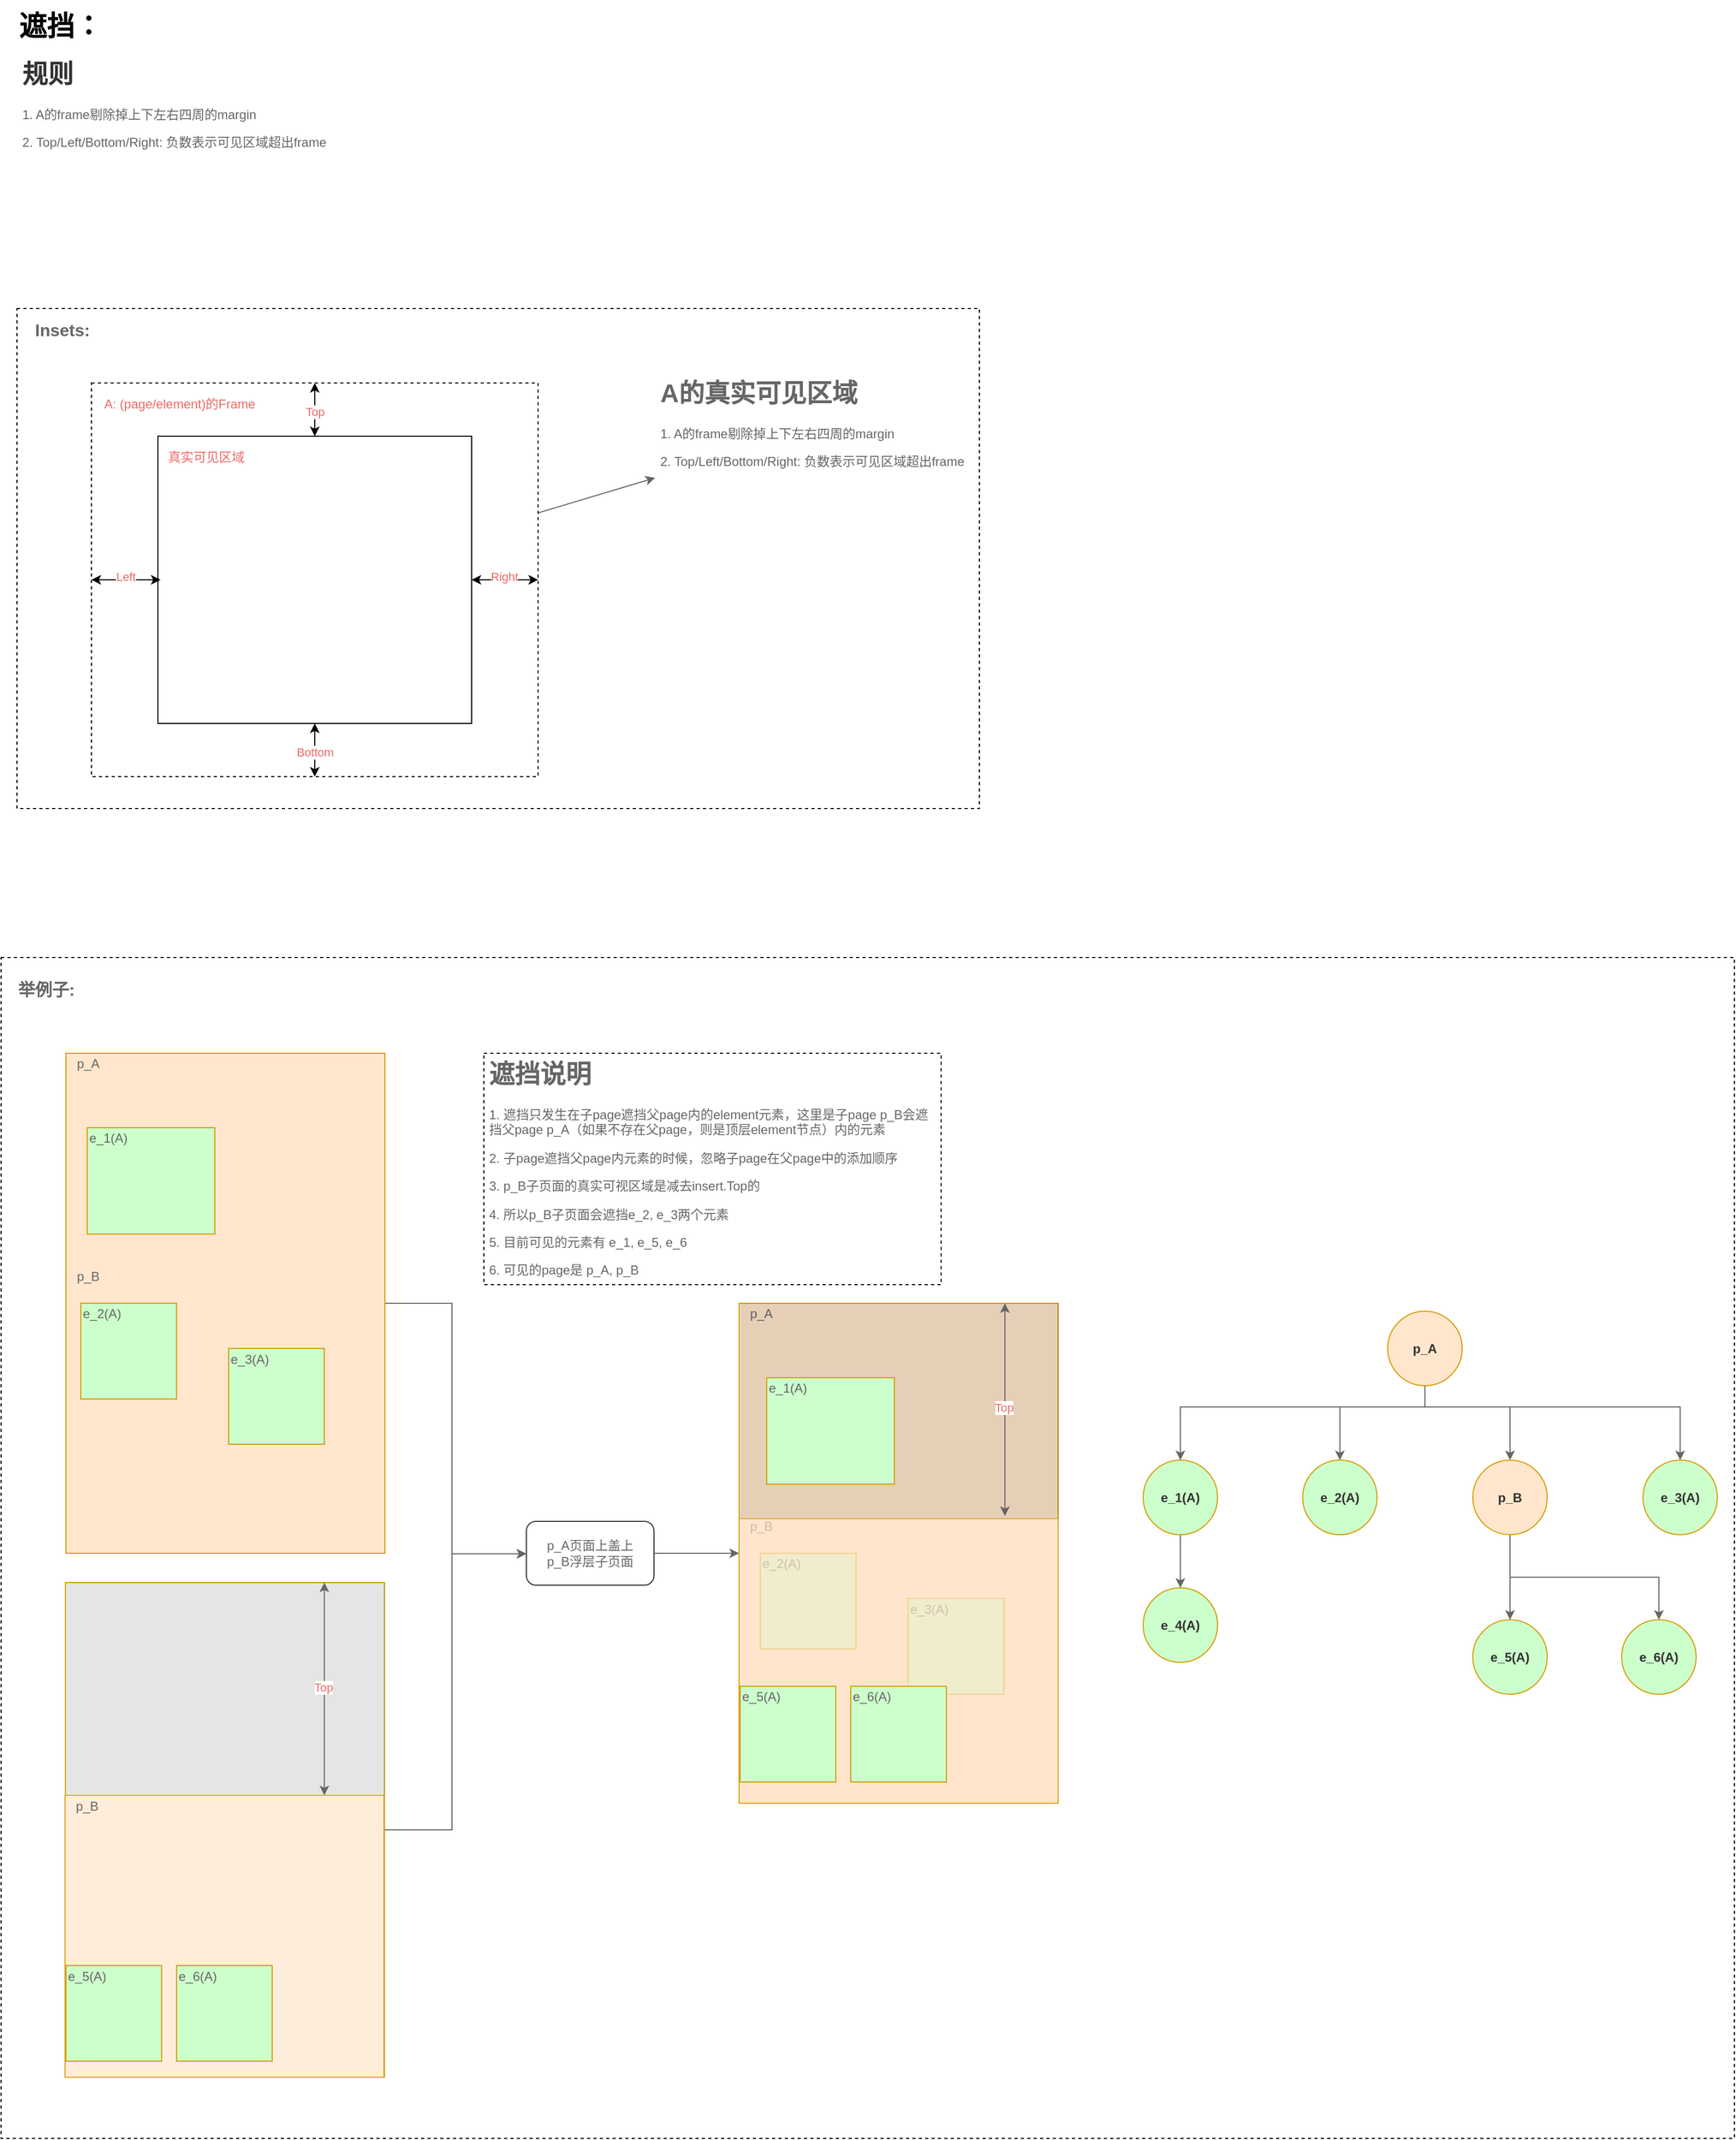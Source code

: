 <mxfile version="14.6.13" type="device"><diagram id="W9jGRxqbMgRnqZbA-XCd" name="Page-1"><mxGraphModel dx="2838" dy="2280" grid="1" gridSize="10" guides="1" tooltips="1" connect="1" arrows="1" fold="1" page="1" pageScale="1" pageWidth="827" pageHeight="1169" math="0" shadow="0"><root><mxCell id="0"/><mxCell id="1" parent="0"/><mxCell id="3qNBonYtIeFeS5FYhXrz-300" value="" style="whiteSpace=wrap;html=1;dashed=1;strokeColor=#000000;fillColor=none;fontColor=#666666;align=center;" parent="1" vertex="1"><mxGeometry x="-800" y="-260" width="1630" height="1110" as="geometry"/></mxCell><mxCell id="3qNBonYtIeFeS5FYhXrz-282" value="" style="whiteSpace=wrap;html=1;dashed=1;strokeColor=#000000;fillColor=none;fontColor=#666666;align=center;" parent="1" vertex="1"><mxGeometry x="-785" y="-870" width="905" height="470" as="geometry"/></mxCell><mxCell id="3qNBonYtIeFeS5FYhXrz-176" style="edgeStyle=orthogonalEdgeStyle;rounded=0;orthogonalLoop=1;jettySize=auto;html=1;strokeColor=#666666;fontColor=#666666;" parent="1" source="3qNBonYtIeFeS5FYhXrz-162" target="3qNBonYtIeFeS5FYhXrz-175" edge="1"><mxGeometry relative="1" as="geometry"/></mxCell><mxCell id="3qNBonYtIeFeS5FYhXrz-162" value="&lt;b&gt;&lt;font color=&quot;#333333&quot;&gt;e_1(A)&lt;/font&gt;&lt;/b&gt;" style="ellipse;whiteSpace=wrap;html=1;aspect=fixed;strokeColor=#d79b00;fillColor=#CCFFCC;" parent="1" vertex="1"><mxGeometry x="274" y="212.5" width="70" height="70" as="geometry"/></mxCell><mxCell id="3qNBonYtIeFeS5FYhXrz-166" style="edgeStyle=orthogonalEdgeStyle;rounded=0;orthogonalLoop=1;jettySize=auto;html=1;strokeColor=#666666;fontColor=#666666;" parent="1" source="3qNBonYtIeFeS5FYhXrz-163" target="3qNBonYtIeFeS5FYhXrz-162" edge="1"><mxGeometry relative="1" as="geometry"><Array as="points"><mxPoint x="539" y="162.5"/><mxPoint x="309" y="162.5"/></Array></mxGeometry></mxCell><mxCell id="3qNBonYtIeFeS5FYhXrz-167" style="edgeStyle=orthogonalEdgeStyle;rounded=0;orthogonalLoop=1;jettySize=auto;html=1;strokeColor=#666666;fontColor=#666666;" parent="1" source="3qNBonYtIeFeS5FYhXrz-163" target="3qNBonYtIeFeS5FYhXrz-164" edge="1"><mxGeometry relative="1" as="geometry"><Array as="points"><mxPoint x="539" y="162.5"/><mxPoint x="459" y="162.5"/></Array></mxGeometry></mxCell><mxCell id="3qNBonYtIeFeS5FYhXrz-168" style="edgeStyle=orthogonalEdgeStyle;rounded=0;orthogonalLoop=1;jettySize=auto;html=1;strokeColor=#666666;fontColor=#666666;" parent="1" source="3qNBonYtIeFeS5FYhXrz-163" target="3qNBonYtIeFeS5FYhXrz-165" edge="1"><mxGeometry relative="1" as="geometry"><Array as="points"><mxPoint x="539" y="162.5"/><mxPoint x="619" y="162.5"/></Array></mxGeometry></mxCell><mxCell id="3qNBonYtIeFeS5FYhXrz-170" style="edgeStyle=orthogonalEdgeStyle;rounded=0;orthogonalLoop=1;jettySize=auto;html=1;strokeColor=#666666;fontColor=#666666;" parent="1" source="3qNBonYtIeFeS5FYhXrz-163" target="3qNBonYtIeFeS5FYhXrz-169" edge="1"><mxGeometry relative="1" as="geometry"><Array as="points"><mxPoint x="539" y="162.5"/><mxPoint x="779" y="162.5"/></Array></mxGeometry></mxCell><mxCell id="3qNBonYtIeFeS5FYhXrz-163" value="&lt;b&gt;&lt;font color=&quot;#333333&quot;&gt;p_A&lt;/font&gt;&lt;/b&gt;" style="ellipse;whiteSpace=wrap;html=1;aspect=fixed;strokeColor=#d79b00;fillColor=#ffe6cc;" parent="1" vertex="1"><mxGeometry x="504" y="72.5" width="70" height="70" as="geometry"/></mxCell><mxCell id="3qNBonYtIeFeS5FYhXrz-164" value="&lt;b&gt;&lt;font color=&quot;#333333&quot;&gt;e_2(A)&lt;/font&gt;&lt;/b&gt;" style="ellipse;whiteSpace=wrap;html=1;aspect=fixed;strokeColor=#d79b00;fillColor=#CCFFCC;" parent="1" vertex="1"><mxGeometry x="424" y="212.5" width="70" height="70" as="geometry"/></mxCell><mxCell id="3qNBonYtIeFeS5FYhXrz-186" style="edgeStyle=orthogonalEdgeStyle;rounded=0;orthogonalLoop=1;jettySize=auto;html=1;strokeColor=#666666;fontColor=#666666;" parent="1" source="3qNBonYtIeFeS5FYhXrz-165" target="3qNBonYtIeFeS5FYhXrz-184" edge="1"><mxGeometry relative="1" as="geometry"/></mxCell><mxCell id="3qNBonYtIeFeS5FYhXrz-187" style="edgeStyle=orthogonalEdgeStyle;rounded=0;orthogonalLoop=1;jettySize=auto;html=1;strokeColor=#666666;fontColor=#666666;" parent="1" source="3qNBonYtIeFeS5FYhXrz-165" target="3qNBonYtIeFeS5FYhXrz-185" edge="1"><mxGeometry relative="1" as="geometry"><Array as="points"><mxPoint x="619" y="322.5"/><mxPoint x="759" y="322.5"/></Array></mxGeometry></mxCell><mxCell id="3qNBonYtIeFeS5FYhXrz-165" value="&lt;b&gt;&lt;font color=&quot;#333333&quot;&gt;p_B&lt;/font&gt;&lt;/b&gt;" style="ellipse;whiteSpace=wrap;html=1;aspect=fixed;strokeColor=#d79b00;fillColor=#ffe6cc;" parent="1" vertex="1"><mxGeometry x="584" y="212.5" width="70" height="70" as="geometry"/></mxCell><mxCell id="3qNBonYtIeFeS5FYhXrz-169" value="&lt;b&gt;&lt;font color=&quot;#333333&quot;&gt;e_3(A)&lt;/font&gt;&lt;/b&gt;" style="ellipse;whiteSpace=wrap;html=1;aspect=fixed;strokeColor=#d79b00;fillColor=#CCFFCC;" parent="1" vertex="1"><mxGeometry x="744" y="212.5" width="70" height="70" as="geometry"/></mxCell><mxCell id="3qNBonYtIeFeS5FYhXrz-175" value="&lt;b&gt;&lt;font color=&quot;#333333&quot;&gt;e_4(A)&lt;/font&gt;&lt;/b&gt;" style="ellipse;whiteSpace=wrap;html=1;aspect=fixed;strokeColor=#d79b00;fillColor=#CCFFCC;" parent="1" vertex="1"><mxGeometry x="274" y="332.5" width="70" height="70" as="geometry"/></mxCell><mxCell id="3qNBonYtIeFeS5FYhXrz-184" value="&lt;b&gt;&lt;font color=&quot;#333333&quot;&gt;e_5(A)&lt;/font&gt;&lt;/b&gt;" style="ellipse;whiteSpace=wrap;html=1;aspect=fixed;strokeColor=#d79b00;fillColor=#CCFFCC;" parent="1" vertex="1"><mxGeometry x="584" y="362.5" width="70" height="70" as="geometry"/></mxCell><mxCell id="3qNBonYtIeFeS5FYhXrz-185" value="&lt;b&gt;&lt;font color=&quot;#333333&quot;&gt;e_6(A)&lt;/font&gt;&lt;/b&gt;" style="ellipse;whiteSpace=wrap;html=1;aspect=fixed;strokeColor=#d79b00;fillColor=#CCFFCC;" parent="1" vertex="1"><mxGeometry x="724" y="362.5" width="70" height="70" as="geometry"/></mxCell><mxCell id="3qNBonYtIeFeS5FYhXrz-228" style="edgeStyle=orthogonalEdgeStyle;rounded=0;orthogonalLoop=1;jettySize=auto;html=1;strokeColor=#666666;fontColor=#666666;" parent="1" source="3qNBonYtIeFeS5FYhXrz-194" target="3qNBonYtIeFeS5FYhXrz-230" edge="1"><mxGeometry relative="1" as="geometry"><mxPoint x="-176" y="317.5" as="targetPoint"/><Array as="points"><mxPoint x="-376" y="65.5"/><mxPoint x="-376" y="300.5"/></Array></mxGeometry></mxCell><mxCell id="3qNBonYtIeFeS5FYhXrz-194" value="" style="whiteSpace=wrap;html=1;fontColor=#666666;align=left;strokeColor=#D79B00;fillColor=#FFE6CC;" parent="1" vertex="1"><mxGeometry x="-739" y="-170" width="300" height="470" as="geometry"/></mxCell><mxCell id="3qNBonYtIeFeS5FYhXrz-195" value="p_A" style="text;html=1;fillColor=none;align=center;verticalAlign=middle;whiteSpace=wrap;rounded=0;fontColor=#666666;" parent="1" vertex="1"><mxGeometry x="-738.5" y="-170" width="40" height="20" as="geometry"/></mxCell><mxCell id="3qNBonYtIeFeS5FYhXrz-196" value="" style="whiteSpace=wrap;html=1;fontColor=#666666;align=center;fillColor=#CCFFCC;strokeColor=#D79B00;" parent="1" vertex="1"><mxGeometry x="-719" y="-100" width="120" height="100" as="geometry"/></mxCell><mxCell id="3qNBonYtIeFeS5FYhXrz-197" value="&lt;br&gt;" style="whiteSpace=wrap;html=1;fontColor=#666666;align=center;fillColor=#CCFFCC;strokeColor=#D79B00;" parent="1" vertex="1"><mxGeometry x="-725" y="65" width="90" height="90" as="geometry"/></mxCell><mxCell id="3qNBonYtIeFeS5FYhXrz-198" value="e_1(A)" style="text;html=1;fillColor=none;align=center;verticalAlign=middle;whiteSpace=wrap;rounded=0;fontColor=#666666;" parent="1" vertex="1"><mxGeometry x="-719" y="-100" width="40" height="20" as="geometry"/></mxCell><mxCell id="3qNBonYtIeFeS5FYhXrz-199" value="e_2(A)" style="text;html=1;fillColor=none;align=center;verticalAlign=middle;whiteSpace=wrap;rounded=0;fontColor=#666666;" parent="1" vertex="1"><mxGeometry x="-725" y="65" width="40" height="20" as="geometry"/></mxCell><mxCell id="3qNBonYtIeFeS5FYhXrz-200" value="" style="whiteSpace=wrap;html=1;fontColor=#666666;align=center;fillColor=#CCFFCC;strokeColor=#D79B00;" parent="1" vertex="1"><mxGeometry x="-586" y="107.5" width="90" height="90" as="geometry"/></mxCell><mxCell id="3qNBonYtIeFeS5FYhXrz-201" value="e_3(A)" style="text;html=1;fillColor=none;align=center;verticalAlign=middle;whiteSpace=wrap;rounded=0;fontColor=#666666;" parent="1" vertex="1"><mxGeometry x="-586" y="107.5" width="40" height="20" as="geometry"/></mxCell><mxCell id="3qNBonYtIeFeS5FYhXrz-203" value="p_B" style="text;html=1;fillColor=none;align=center;verticalAlign=middle;whiteSpace=wrap;rounded=0;fontColor=#666666;" parent="1" vertex="1"><mxGeometry x="-738" y="30" width="40" height="20" as="geometry"/></mxCell><mxCell id="3qNBonYtIeFeS5FYhXrz-226" style="edgeStyle=orthogonalEdgeStyle;rounded=0;orthogonalLoop=1;jettySize=auto;html=1;strokeColor=#666666;fontColor=#666666;" parent="1" source="3qNBonYtIeFeS5FYhXrz-217" target="3qNBonYtIeFeS5FYhXrz-230" edge="1"><mxGeometry relative="1" as="geometry"><mxPoint x="-176" y="317.5" as="targetPoint"/><Array as="points"><mxPoint x="-376" y="560.5"/><mxPoint x="-376" y="300.5"/></Array></mxGeometry></mxCell><mxCell id="3qNBonYtIeFeS5FYhXrz-217" value="" style="whiteSpace=wrap;html=1;fontColor=#666666;align=left;strokeColor=#D79B00;fillColor=none;" parent="1" vertex="1"><mxGeometry x="-739.5" y="327.5" width="300" height="465" as="geometry"/></mxCell><mxCell id="3qNBonYtIeFeS5FYhXrz-218" value="" style="whiteSpace=wrap;html=1;fontColor=#666666;align=left;strokeColor=#D79B00;fillColor=#FFE6CC;opacity=70;" parent="1" vertex="1"><mxGeometry x="-740" y="527.5" width="300" height="265" as="geometry"/></mxCell><mxCell id="3qNBonYtIeFeS5FYhXrz-219" value="p_B" style="text;html=1;fillColor=none;align=center;verticalAlign=middle;whiteSpace=wrap;rounded=0;fontColor=#666666;" parent="1" vertex="1"><mxGeometry x="-739" y="527.5" width="40" height="20" as="geometry"/></mxCell><mxCell id="3qNBonYtIeFeS5FYhXrz-220" value="&lt;br&gt;" style="whiteSpace=wrap;html=1;fontColor=#666666;align=center;fillColor=#CCFFCC;strokeColor=#D79B00;" parent="1" vertex="1"><mxGeometry x="-739" y="687.5" width="90" height="90" as="geometry"/></mxCell><mxCell id="3qNBonYtIeFeS5FYhXrz-221" value="e_5(A)" style="text;html=1;fillColor=none;align=center;verticalAlign=middle;whiteSpace=wrap;rounded=0;fontColor=#666666;" parent="1" vertex="1"><mxGeometry x="-739" y="687.5" width="40" height="20" as="geometry"/></mxCell><mxCell id="3qNBonYtIeFeS5FYhXrz-222" value="&lt;br&gt;" style="whiteSpace=wrap;html=1;fontColor=#666666;align=center;fillColor=#CCFFCC;strokeColor=#D79B00;" parent="1" vertex="1"><mxGeometry x="-635" y="687.5" width="90" height="90" as="geometry"/></mxCell><mxCell id="3qNBonYtIeFeS5FYhXrz-223" value="" style="whiteSpace=wrap;html=1;fontColor=#666666;align=left;opacity=10;strokeColor=none;fillColor=#000000;" parent="1" vertex="1"><mxGeometry x="-739" y="327.5" width="300" height="200" as="geometry"/></mxCell><mxCell id="3qNBonYtIeFeS5FYhXrz-250" style="edgeStyle=orthogonalEdgeStyle;rounded=0;orthogonalLoop=1;jettySize=auto;html=1;strokeColor=#666666;fontColor=#666666;" parent="1" source="3qNBonYtIeFeS5FYhXrz-230" target="3qNBonYtIeFeS5FYhXrz-231" edge="1"><mxGeometry relative="1" as="geometry"/></mxCell><mxCell id="3qNBonYtIeFeS5FYhXrz-230" value="&lt;span&gt;p_A页面上盖上&lt;/span&gt;&lt;br&gt;&lt;span&gt;p_B浮层子页面&lt;/span&gt;" style="rounded=1;whiteSpace=wrap;html=1;strokeColor=#333333;fillColor=none;fontColor=#666666;align=center;" parent="1" vertex="1"><mxGeometry x="-306" y="270" width="120" height="60" as="geometry"/></mxCell><mxCell id="3qNBonYtIeFeS5FYhXrz-231" value="" style="whiteSpace=wrap;html=1;fontColor=#666666;align=left;strokeColor=#D79B00;fillColor=#FFE6CC;" parent="1" vertex="1"><mxGeometry x="-106" y="65" width="300" height="470" as="geometry"/></mxCell><mxCell id="3qNBonYtIeFeS5FYhXrz-232" value="p_A" style="text;html=1;fillColor=none;align=center;verticalAlign=middle;whiteSpace=wrap;rounded=0;fontColor=#666666;" parent="1" vertex="1"><mxGeometry x="-105.5" y="65" width="40" height="20" as="geometry"/></mxCell><mxCell id="3qNBonYtIeFeS5FYhXrz-239" value="p_B" style="text;html=1;fillColor=none;align=center;verticalAlign=middle;whiteSpace=wrap;rounded=0;fontColor=#666666;" parent="1" vertex="1"><mxGeometry x="-105" y="265" width="40" height="20" as="geometry"/></mxCell><mxCell id="3qNBonYtIeFeS5FYhXrz-253" value="p_B" style="text;html=1;fillColor=none;align=center;verticalAlign=middle;whiteSpace=wrap;rounded=0;fontColor=#666666;" parent="1" vertex="1"><mxGeometry x="-105" y="265" width="40" height="20" as="geometry"/></mxCell><mxCell id="3qNBonYtIeFeS5FYhXrz-257" value="" style="whiteSpace=wrap;html=1;fontColor=#666666;align=left;opacity=10;strokeColor=none;fillColor=#000000;" parent="1" vertex="1"><mxGeometry x="-105" y="65" width="300" height="202.5" as="geometry"/></mxCell><mxCell id="3qNBonYtIeFeS5FYhXrz-258" value="e_6(A)" style="text;html=1;fillColor=none;align=center;verticalAlign=middle;whiteSpace=wrap;rounded=0;fontColor=#666666;" parent="1" vertex="1"><mxGeometry x="-635" y="687.5" width="40" height="20" as="geometry"/></mxCell><mxCell id="3qNBonYtIeFeS5FYhXrz-260" value="&lt;h1&gt;遮挡说明&lt;/h1&gt;&lt;p&gt;1. 遮挡只发生在子page遮挡父page内的element元素，这里是子page p_B会遮挡父page p_A（如果不存在父page，则是顶层element节点）内的元素&lt;/p&gt;&lt;p&gt;2. 子page遮挡父page内元素的时候，忽略子page在父page中的添加顺序&lt;br&gt;&lt;/p&gt;&lt;p&gt;3. p_B子页面的真实可视区域是减去insert.Top的&lt;br&gt;&lt;/p&gt;&lt;p&gt;4. 所以p_B子页面会遮挡e_2, e_3两个元素&lt;/p&gt;&lt;p&gt;5. 目前可见的元素有 e_1, e_5, e_6&lt;br&gt;&lt;/p&gt;&lt;p&gt;6. 可见的page是 p_A, p_B&lt;/p&gt;" style="text;html=1;fillColor=none;spacing=5;spacingTop=-20;whiteSpace=wrap;overflow=hidden;rounded=0;align=left;fontColor=#666666;strokeColor=#000000;dashed=1;" parent="1" vertex="1"><mxGeometry x="-346" y="-170" width="430" height="217.5" as="geometry"/></mxCell><mxCell id="3qNBonYtIeFeS5FYhXrz-264" value="" style="whiteSpace=wrap;html=1;fontColor=#666666;align=center;fillColor=#CCFFCC;strokeColor=#D79B00;" parent="1" vertex="1"><mxGeometry x="-80" y="135" width="120" height="100" as="geometry"/></mxCell><mxCell id="3qNBonYtIeFeS5FYhXrz-265" value="&lt;br&gt;" style="whiteSpace=wrap;html=1;fontColor=#666666;align=center;fillColor=#CCFFCC;strokeColor=#D79B00;" parent="1" vertex="1"><mxGeometry x="-86" y="300" width="90" height="90" as="geometry"/></mxCell><mxCell id="3qNBonYtIeFeS5FYhXrz-266" value="e_1(A)" style="text;html=1;fillColor=none;align=center;verticalAlign=middle;whiteSpace=wrap;rounded=0;fontColor=#666666;" parent="1" vertex="1"><mxGeometry x="-80" y="135" width="40" height="20" as="geometry"/></mxCell><mxCell id="3qNBonYtIeFeS5FYhXrz-267" value="e_2(A)" style="text;html=1;fillColor=none;align=center;verticalAlign=middle;whiteSpace=wrap;rounded=0;fontColor=#666666;" parent="1" vertex="1"><mxGeometry x="-86" y="300" width="40" height="20" as="geometry"/></mxCell><mxCell id="3qNBonYtIeFeS5FYhXrz-268" value="" style="whiteSpace=wrap;html=1;fontColor=#666666;align=center;fillColor=#CCFFCC;strokeColor=#D79B00;" parent="1" vertex="1"><mxGeometry x="53" y="342.5" width="90" height="90" as="geometry"/></mxCell><mxCell id="3qNBonYtIeFeS5FYhXrz-269" value="e_3(A)" style="text;html=1;fillColor=none;align=center;verticalAlign=middle;whiteSpace=wrap;rounded=0;fontColor=#666666;" parent="1" vertex="1"><mxGeometry x="53" y="342.5" width="40" height="20" as="geometry"/></mxCell><mxCell id="3qNBonYtIeFeS5FYhXrz-270" value="" style="whiteSpace=wrap;html=1;fontColor=#666666;align=left;strokeColor=#D79B00;fillColor=#FFE6CC;opacity=70;" parent="1" vertex="1"><mxGeometry x="-106" y="267.5" width="300" height="267.5" as="geometry"/></mxCell><mxCell id="3qNBonYtIeFeS5FYhXrz-271" value="&lt;br&gt;" style="whiteSpace=wrap;html=1;fontColor=#666666;align=center;fillColor=#CCFFCC;strokeColor=#D79B00;" parent="1" vertex="1"><mxGeometry x="-105" y="425" width="90" height="90" as="geometry"/></mxCell><mxCell id="3qNBonYtIeFeS5FYhXrz-272" value="e_5(A)" style="text;html=1;fillColor=none;align=center;verticalAlign=middle;whiteSpace=wrap;rounded=0;fontColor=#666666;" parent="1" vertex="1"><mxGeometry x="-105" y="425" width="40" height="20" as="geometry"/></mxCell><mxCell id="3qNBonYtIeFeS5FYhXrz-273" value="&lt;br&gt;" style="whiteSpace=wrap;html=1;fontColor=#666666;align=center;fillColor=#CCFFCC;strokeColor=#D79B00;" parent="1" vertex="1"><mxGeometry x="-1" y="425" width="90" height="90" as="geometry"/></mxCell><mxCell id="3qNBonYtIeFeS5FYhXrz-274" value="e_6(A)" style="text;html=1;fillColor=none;align=center;verticalAlign=middle;whiteSpace=wrap;rounded=0;fontColor=#666666;" parent="1" vertex="1"><mxGeometry x="-1" y="425" width="40" height="20" as="geometry"/></mxCell><mxCell id="3qNBonYtIeFeS5FYhXrz-275" value="" style="endArrow=classic;startArrow=classic;html=1;strokeColor=#666666;fontColor=#666666;" parent="1" edge="1"><mxGeometry width="50" height="50" relative="1" as="geometry"><mxPoint x="-496" y="527.5" as="sourcePoint"/><mxPoint x="-496" y="327.5" as="targetPoint"/></mxGeometry></mxCell><mxCell id="3qNBonYtIeFeS5FYhXrz-276" value="&lt;font color=&quot;#ea6b66&quot;&gt;Top&lt;/font&gt;" style="edgeLabel;html=1;align=center;verticalAlign=middle;resizable=0;points=[];fontColor=#666666;" parent="3qNBonYtIeFeS5FYhXrz-275" vertex="1" connectable="0"><mxGeometry x="0.02" y="1" relative="1" as="geometry"><mxPoint as="offset"/></mxGeometry></mxCell><mxCell id="3qNBonYtIeFeS5FYhXrz-277" value="" style="endArrow=classic;startArrow=classic;html=1;strokeColor=#666666;fontColor=#666666;" parent="1" edge="1"><mxGeometry width="50" height="50" relative="1" as="geometry"><mxPoint x="144" y="265" as="sourcePoint"/><mxPoint x="144" y="65" as="targetPoint"/></mxGeometry></mxCell><mxCell id="3qNBonYtIeFeS5FYhXrz-278" value="&lt;font color=&quot;#ea6b66&quot;&gt;Top&lt;/font&gt;" style="edgeLabel;html=1;align=center;verticalAlign=middle;resizable=0;points=[];fontColor=#666666;" parent="3qNBonYtIeFeS5FYhXrz-277" vertex="1" connectable="0"><mxGeometry x="0.02" y="1" relative="1" as="geometry"><mxPoint as="offset"/></mxGeometry></mxCell><mxCell id="3qNBonYtIeFeS5FYhXrz-281" value="&lt;b&gt;&lt;font style=&quot;font-size: 26px&quot;&gt;遮挡：&lt;/font&gt;&lt;/b&gt;" style="text;html=1;strokeColor=none;fillColor=none;align=left;verticalAlign=middle;whiteSpace=wrap;rounded=0;" parent="1" vertex="1"><mxGeometry x="-785" y="-1160" width="440" height="50" as="geometry"/></mxCell><mxCell id="3qNBonYtIeFeS5FYhXrz-283" style="rounded=0;orthogonalLoop=1;jettySize=auto;html=1;fontColor=#666666;strokeColor=#666666;" parent="1" source="3qNBonYtIeFeS5FYhXrz-284" target="3qNBonYtIeFeS5FYhXrz-297" edge="1"><mxGeometry relative="1" as="geometry"><mxPoint x="-225" y="-691.087" as="targetPoint"/></mxGeometry></mxCell><mxCell id="3qNBonYtIeFeS5FYhXrz-284" value="" style="rounded=0;whiteSpace=wrap;html=1;fontColor=#EA6B66;align=left;dashed=1;" parent="1" vertex="1"><mxGeometry x="-715" y="-800" width="420" height="370" as="geometry"/></mxCell><mxCell id="3qNBonYtIeFeS5FYhXrz-285" value="" style="rounded=0;whiteSpace=wrap;html=1;fontColor=#EA6B66;align=left;" parent="1" vertex="1"><mxGeometry x="-652.5" y="-750" width="295" height="270" as="geometry"/></mxCell><mxCell id="3qNBonYtIeFeS5FYhXrz-286" value="" style="endArrow=classic;startArrow=classic;html=1;fontColor=#EA6B66;exitX=0.5;exitY=0;exitDx=0;exitDy=0;entryX=0.5;entryY=0;entryDx=0;entryDy=0;" parent="1" source="3qNBonYtIeFeS5FYhXrz-285" target="3qNBonYtIeFeS5FYhXrz-284" edge="1"><mxGeometry width="50" height="50" relative="1" as="geometry"><mxPoint x="-515" y="-820" as="sourcePoint"/><mxPoint x="-465" y="-870" as="targetPoint"/></mxGeometry></mxCell><mxCell id="3qNBonYtIeFeS5FYhXrz-287" value="Top" style="edgeLabel;html=1;align=center;verticalAlign=middle;resizable=0;points=[];fontColor=#EA6B66;" parent="3qNBonYtIeFeS5FYhXrz-286" vertex="1" connectable="0"><mxGeometry x="-0.08" y="-3" relative="1" as="geometry"><mxPoint x="-3" as="offset"/></mxGeometry></mxCell><mxCell id="3qNBonYtIeFeS5FYhXrz-288" value="" style="endArrow=classic;startArrow=classic;html=1;fontColor=#EA6B66;exitX=0.5;exitY=1;exitDx=0;exitDy=0;entryX=0.5;entryY=1;entryDx=0;entryDy=0;" parent="1" source="3qNBonYtIeFeS5FYhXrz-284" target="3qNBonYtIeFeS5FYhXrz-285" edge="1"><mxGeometry width="50" height="50" relative="1" as="geometry"><mxPoint x="-475" y="-420" as="sourcePoint"/><mxPoint x="-475" y="-470" as="targetPoint"/></mxGeometry></mxCell><mxCell id="3qNBonYtIeFeS5FYhXrz-289" value="Bottom" style="edgeLabel;html=1;align=center;verticalAlign=middle;resizable=0;points=[];fontColor=#EA6B66;" parent="3qNBonYtIeFeS5FYhXrz-288" vertex="1" connectable="0"><mxGeometry x="-0.08" y="-3" relative="1" as="geometry"><mxPoint x="-3" as="offset"/></mxGeometry></mxCell><mxCell id="3qNBonYtIeFeS5FYhXrz-290" value="" style="endArrow=classic;startArrow=classic;html=1;fontColor=#EA6B66;exitX=1;exitY=0.5;exitDx=0;exitDy=0;entryX=1;entryY=0.5;entryDx=0;entryDy=0;" parent="1" source="3qNBonYtIeFeS5FYhXrz-284" target="3qNBonYtIeFeS5FYhXrz-285" edge="1"><mxGeometry width="50" height="50" relative="1" as="geometry"><mxPoint x="-265" y="-570" as="sourcePoint"/><mxPoint x="-265" y="-620" as="targetPoint"/></mxGeometry></mxCell><mxCell id="3qNBonYtIeFeS5FYhXrz-291" value="Right" style="edgeLabel;html=1;align=center;verticalAlign=middle;resizable=0;points=[];fontColor=#EA6B66;" parent="3qNBonYtIeFeS5FYhXrz-290" vertex="1" connectable="0"><mxGeometry x="-0.08" y="-3" relative="1" as="geometry"><mxPoint x="-3" as="offset"/></mxGeometry></mxCell><mxCell id="3qNBonYtIeFeS5FYhXrz-292" value="" style="endArrow=classic;startArrow=classic;html=1;fontColor=#EA6B66;" parent="1" edge="1"><mxGeometry width="50" height="50" relative="1" as="geometry"><mxPoint x="-650" y="-615" as="sourcePoint"/><mxPoint x="-715" y="-615" as="targetPoint"/></mxGeometry></mxCell><mxCell id="3qNBonYtIeFeS5FYhXrz-293" value="Left" style="edgeLabel;html=1;align=center;verticalAlign=middle;resizable=0;points=[];fontColor=#EA6B66;" parent="3qNBonYtIeFeS5FYhXrz-292" vertex="1" connectable="0"><mxGeometry x="-0.08" y="-3" relative="1" as="geometry"><mxPoint x="-3" as="offset"/></mxGeometry></mxCell><mxCell id="3qNBonYtIeFeS5FYhXrz-294" value="真实可见区域" style="text;html=1;strokeColor=none;fillColor=none;align=left;verticalAlign=middle;whiteSpace=wrap;rounded=0;fontColor=#EA6B66;" parent="1" vertex="1"><mxGeometry x="-645" y="-740" width="80" height="20" as="geometry"/></mxCell><mxCell id="3qNBonYtIeFeS5FYhXrz-295" value="A: (page/element)的Frame" style="text;html=1;strokeColor=none;fillColor=none;align=left;verticalAlign=middle;whiteSpace=wrap;rounded=0;fontColor=#EA6B66;" parent="1" vertex="1"><mxGeometry x="-705" y="-790" width="160" height="20" as="geometry"/></mxCell><mxCell id="3qNBonYtIeFeS5FYhXrz-297" value="&lt;h1&gt;A的真实可见区域&lt;/h1&gt;&lt;p&gt;1. A的frame剔除掉上下左右四周的margin&lt;br&gt;&lt;/p&gt;&lt;p&gt;2. Top/Left/Bottom/Right: 负数表示可见区域超出frame&lt;/p&gt;" style="text;html=1;strokeColor=none;fillColor=none;spacing=5;spacingTop=-20;whiteSpace=wrap;overflow=hidden;rounded=0;align=left;fontColor=#666666;" parent="1" vertex="1"><mxGeometry x="-185" y="-810" width="295" height="110" as="geometry"/></mxCell><mxCell id="3qNBonYtIeFeS5FYhXrz-298" value="&lt;b&gt;&lt;font style=&quot;font-size: 16px&quot;&gt;Insets:&lt;/font&gt;&lt;/b&gt;" style="text;html=1;strokeColor=none;fillColor=none;align=left;verticalAlign=middle;whiteSpace=wrap;rounded=0;dashed=1;fontColor=#666666;" parent="1" vertex="1"><mxGeometry x="-770" y="-860" width="200" height="20" as="geometry"/></mxCell><mxCell id="3qNBonYtIeFeS5FYhXrz-301" value="&lt;span style=&quot;font-size: 16px&quot;&gt;&lt;b&gt;举例子:&lt;/b&gt;&lt;/span&gt;" style="text;html=1;strokeColor=none;fillColor=none;align=left;verticalAlign=middle;whiteSpace=wrap;rounded=0;dashed=1;fontColor=#666666;" parent="1" vertex="1"><mxGeometry x="-786" y="-240" width="200" height="20" as="geometry"/></mxCell><mxCell id="qO7bGKCvVDHLT_S1F4Xk-1" value="&lt;h1&gt;&lt;font color=&quot;#333333&quot;&gt;规则&lt;/font&gt;&lt;/h1&gt;&lt;p&gt;1. A的frame剔除掉上下左右四周的margin&lt;br&gt;&lt;/p&gt;&lt;p&gt;2. Top/Left/Bottom/Right: 负数表示可见区域超出frame&lt;/p&gt;" style="text;html=1;strokeColor=none;fillColor=none;spacing=5;spacingTop=-20;whiteSpace=wrap;overflow=hidden;rounded=0;align=left;fontColor=#666666;" parent="1" vertex="1"><mxGeometry x="-785" y="-1110" width="295" height="110" as="geometry"/></mxCell></root></mxGraphModel></diagram></mxfile>